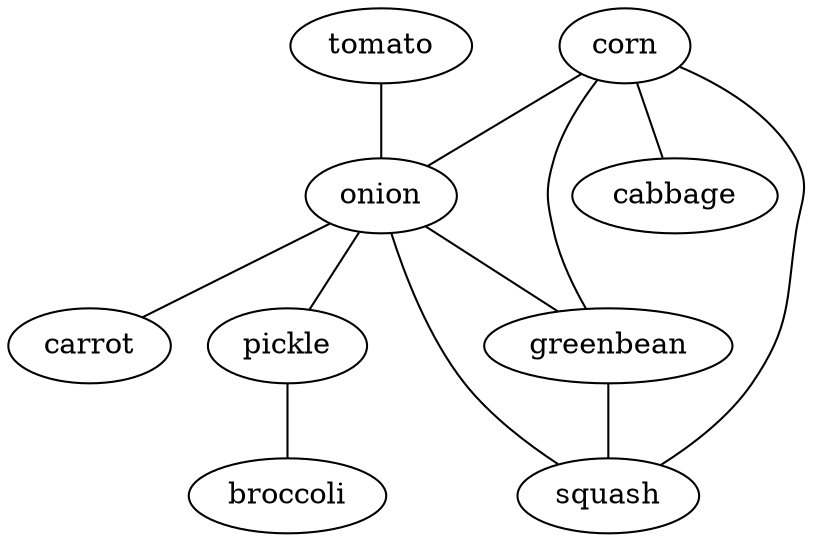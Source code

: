 strict graph G {
tomato;
corn;
onion;
greenbean;
squash;
carrot;
cabbage;
pickle;
broccoli;
tomato -- onion  [weight=1];
corn -- cabbage  [weight=1];
corn -- squash  [weight=1];
corn -- onion  [weight=1];
corn -- greenbean  [weight=1];
onion -- squash  [weight=1];
onion -- greenbean  [weight=1];
onion -- carrot  [weight=1];
onion -- pickle  [weight=1];
greenbean -- squash  [weight=1];
pickle -- broccoli  [weight=1];
}
